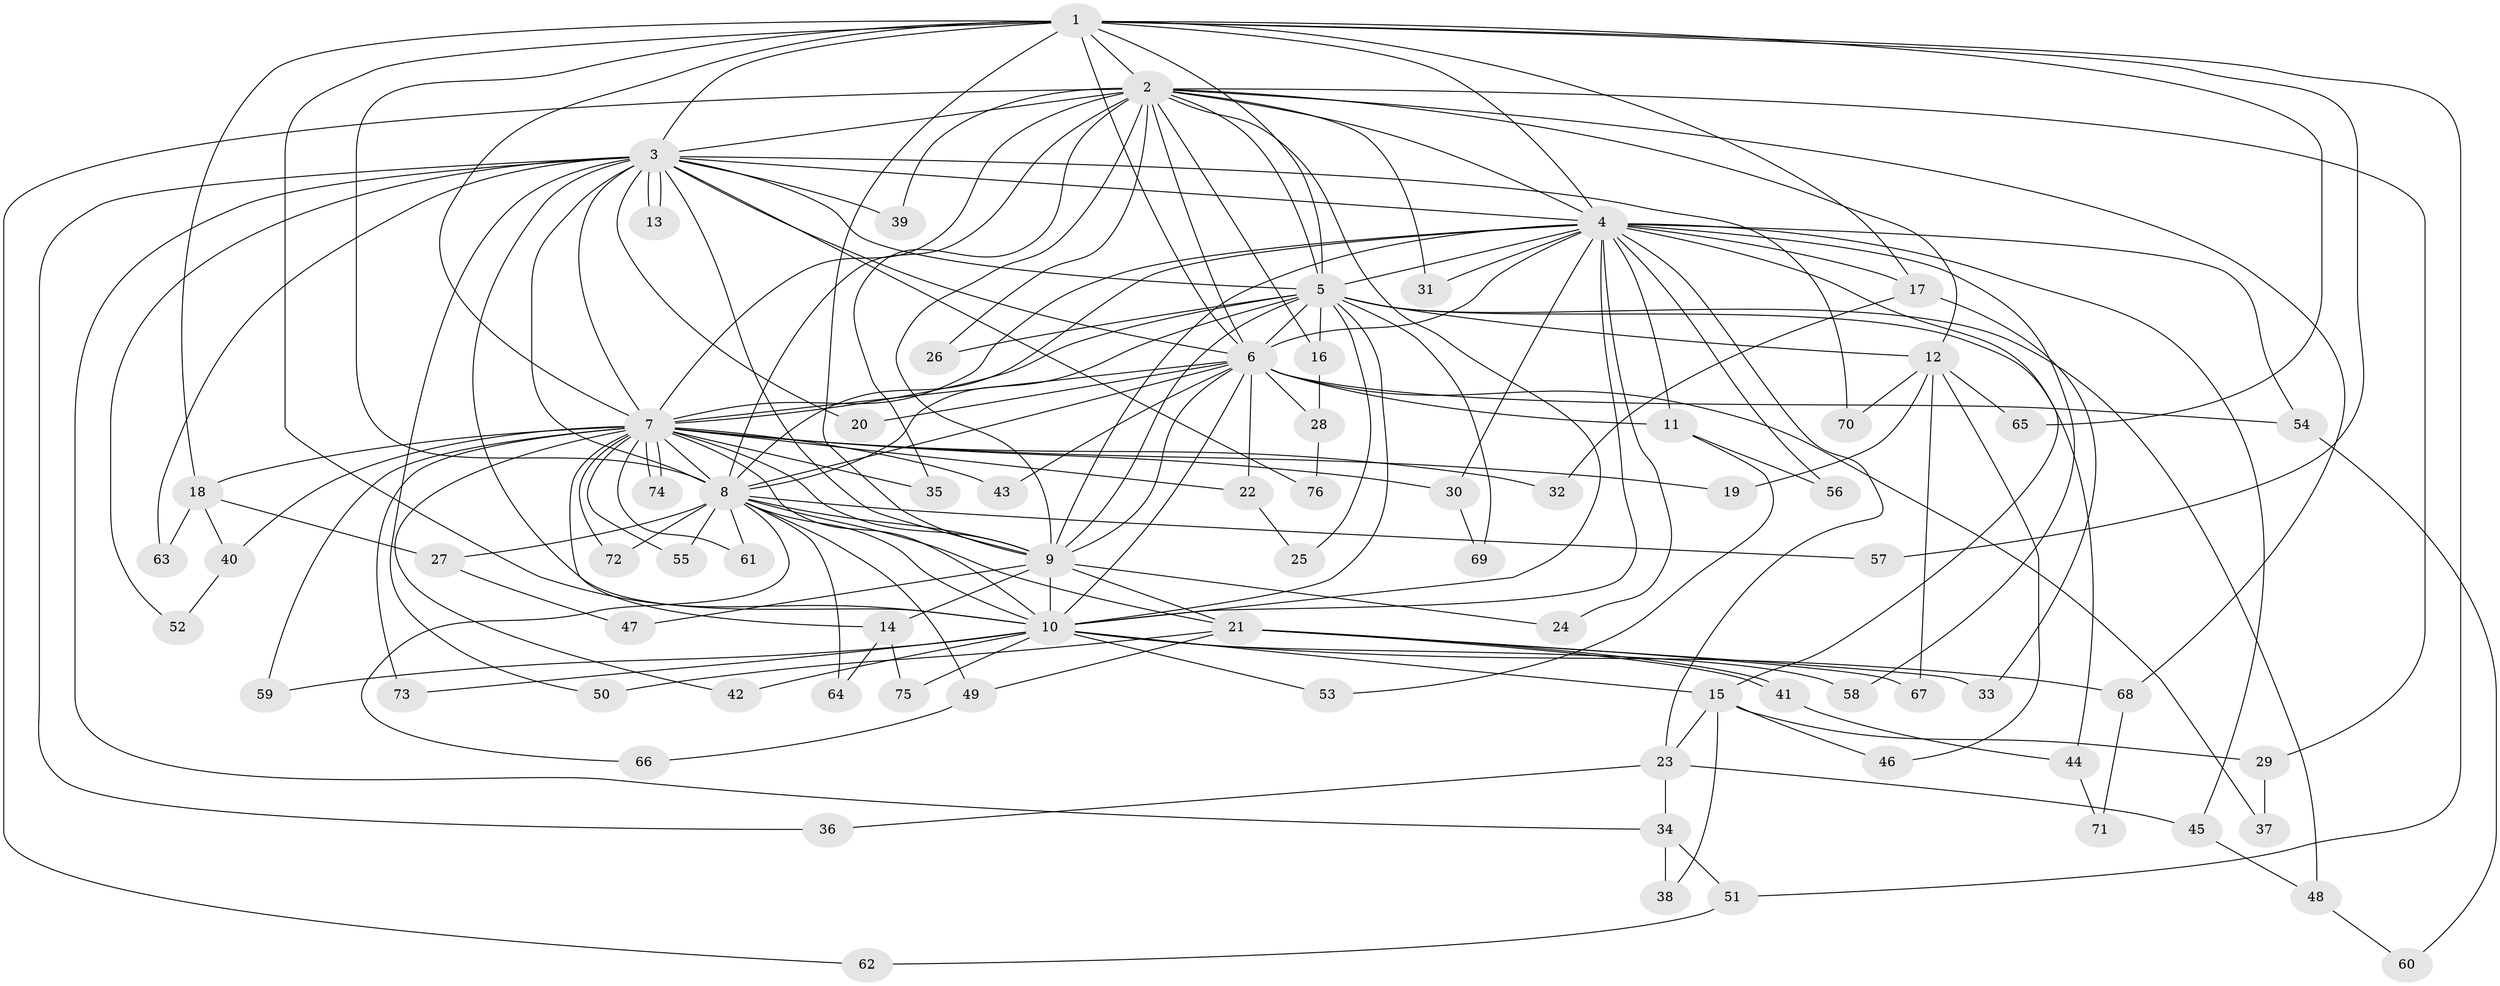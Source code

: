 // Generated by graph-tools (version 1.1) at 2025/11/02/27/25 16:11:02]
// undirected, 76 vertices, 177 edges
graph export_dot {
graph [start="1"]
  node [color=gray90,style=filled];
  1;
  2;
  3;
  4;
  5;
  6;
  7;
  8;
  9;
  10;
  11;
  12;
  13;
  14;
  15;
  16;
  17;
  18;
  19;
  20;
  21;
  22;
  23;
  24;
  25;
  26;
  27;
  28;
  29;
  30;
  31;
  32;
  33;
  34;
  35;
  36;
  37;
  38;
  39;
  40;
  41;
  42;
  43;
  44;
  45;
  46;
  47;
  48;
  49;
  50;
  51;
  52;
  53;
  54;
  55;
  56;
  57;
  58;
  59;
  60;
  61;
  62;
  63;
  64;
  65;
  66;
  67;
  68;
  69;
  70;
  71;
  72;
  73;
  74;
  75;
  76;
  1 -- 2;
  1 -- 3;
  1 -- 4;
  1 -- 5;
  1 -- 6;
  1 -- 7;
  1 -- 8;
  1 -- 9;
  1 -- 10;
  1 -- 17;
  1 -- 18;
  1 -- 51;
  1 -- 57;
  1 -- 65;
  2 -- 3;
  2 -- 4;
  2 -- 5;
  2 -- 6;
  2 -- 7;
  2 -- 8;
  2 -- 9;
  2 -- 10;
  2 -- 12;
  2 -- 16;
  2 -- 26;
  2 -- 29;
  2 -- 31;
  2 -- 35;
  2 -- 39;
  2 -- 62;
  2 -- 68;
  3 -- 4;
  3 -- 5;
  3 -- 6;
  3 -- 7;
  3 -- 8;
  3 -- 9;
  3 -- 10;
  3 -- 13;
  3 -- 13;
  3 -- 20;
  3 -- 34;
  3 -- 36;
  3 -- 39;
  3 -- 50;
  3 -- 52;
  3 -- 63;
  3 -- 70;
  3 -- 76;
  4 -- 5;
  4 -- 6;
  4 -- 7;
  4 -- 8;
  4 -- 9;
  4 -- 10;
  4 -- 11;
  4 -- 15;
  4 -- 17;
  4 -- 23;
  4 -- 24;
  4 -- 30;
  4 -- 31;
  4 -- 45;
  4 -- 54;
  4 -- 56;
  4 -- 58;
  5 -- 6;
  5 -- 7;
  5 -- 8;
  5 -- 9;
  5 -- 10;
  5 -- 12;
  5 -- 16;
  5 -- 25;
  5 -- 26;
  5 -- 44;
  5 -- 48;
  5 -- 69;
  6 -- 7;
  6 -- 8;
  6 -- 9;
  6 -- 10;
  6 -- 11;
  6 -- 20;
  6 -- 22;
  6 -- 28;
  6 -- 37;
  6 -- 43;
  6 -- 54;
  7 -- 8;
  7 -- 9;
  7 -- 10;
  7 -- 14;
  7 -- 18;
  7 -- 19;
  7 -- 22;
  7 -- 30;
  7 -- 32;
  7 -- 35;
  7 -- 40;
  7 -- 42;
  7 -- 43;
  7 -- 55;
  7 -- 59;
  7 -- 61;
  7 -- 72;
  7 -- 73;
  7 -- 74;
  7 -- 74;
  8 -- 9;
  8 -- 10;
  8 -- 21;
  8 -- 27;
  8 -- 49;
  8 -- 55;
  8 -- 57;
  8 -- 61;
  8 -- 64;
  8 -- 66;
  8 -- 72;
  9 -- 10;
  9 -- 14;
  9 -- 21;
  9 -- 24;
  9 -- 47;
  10 -- 15;
  10 -- 42;
  10 -- 53;
  10 -- 58;
  10 -- 59;
  10 -- 68;
  10 -- 73;
  10 -- 75;
  11 -- 53;
  11 -- 56;
  12 -- 19;
  12 -- 46;
  12 -- 65;
  12 -- 67;
  12 -- 70;
  14 -- 64;
  14 -- 75;
  15 -- 23;
  15 -- 29;
  15 -- 38;
  15 -- 46;
  16 -- 28;
  17 -- 32;
  17 -- 33;
  18 -- 27;
  18 -- 40;
  18 -- 63;
  21 -- 33;
  21 -- 41;
  21 -- 41;
  21 -- 49;
  21 -- 50;
  21 -- 67;
  22 -- 25;
  23 -- 34;
  23 -- 36;
  23 -- 45;
  27 -- 47;
  28 -- 76;
  29 -- 37;
  30 -- 69;
  34 -- 38;
  34 -- 51;
  40 -- 52;
  41 -- 44;
  44 -- 71;
  45 -- 48;
  48 -- 60;
  49 -- 66;
  51 -- 62;
  54 -- 60;
  68 -- 71;
}
